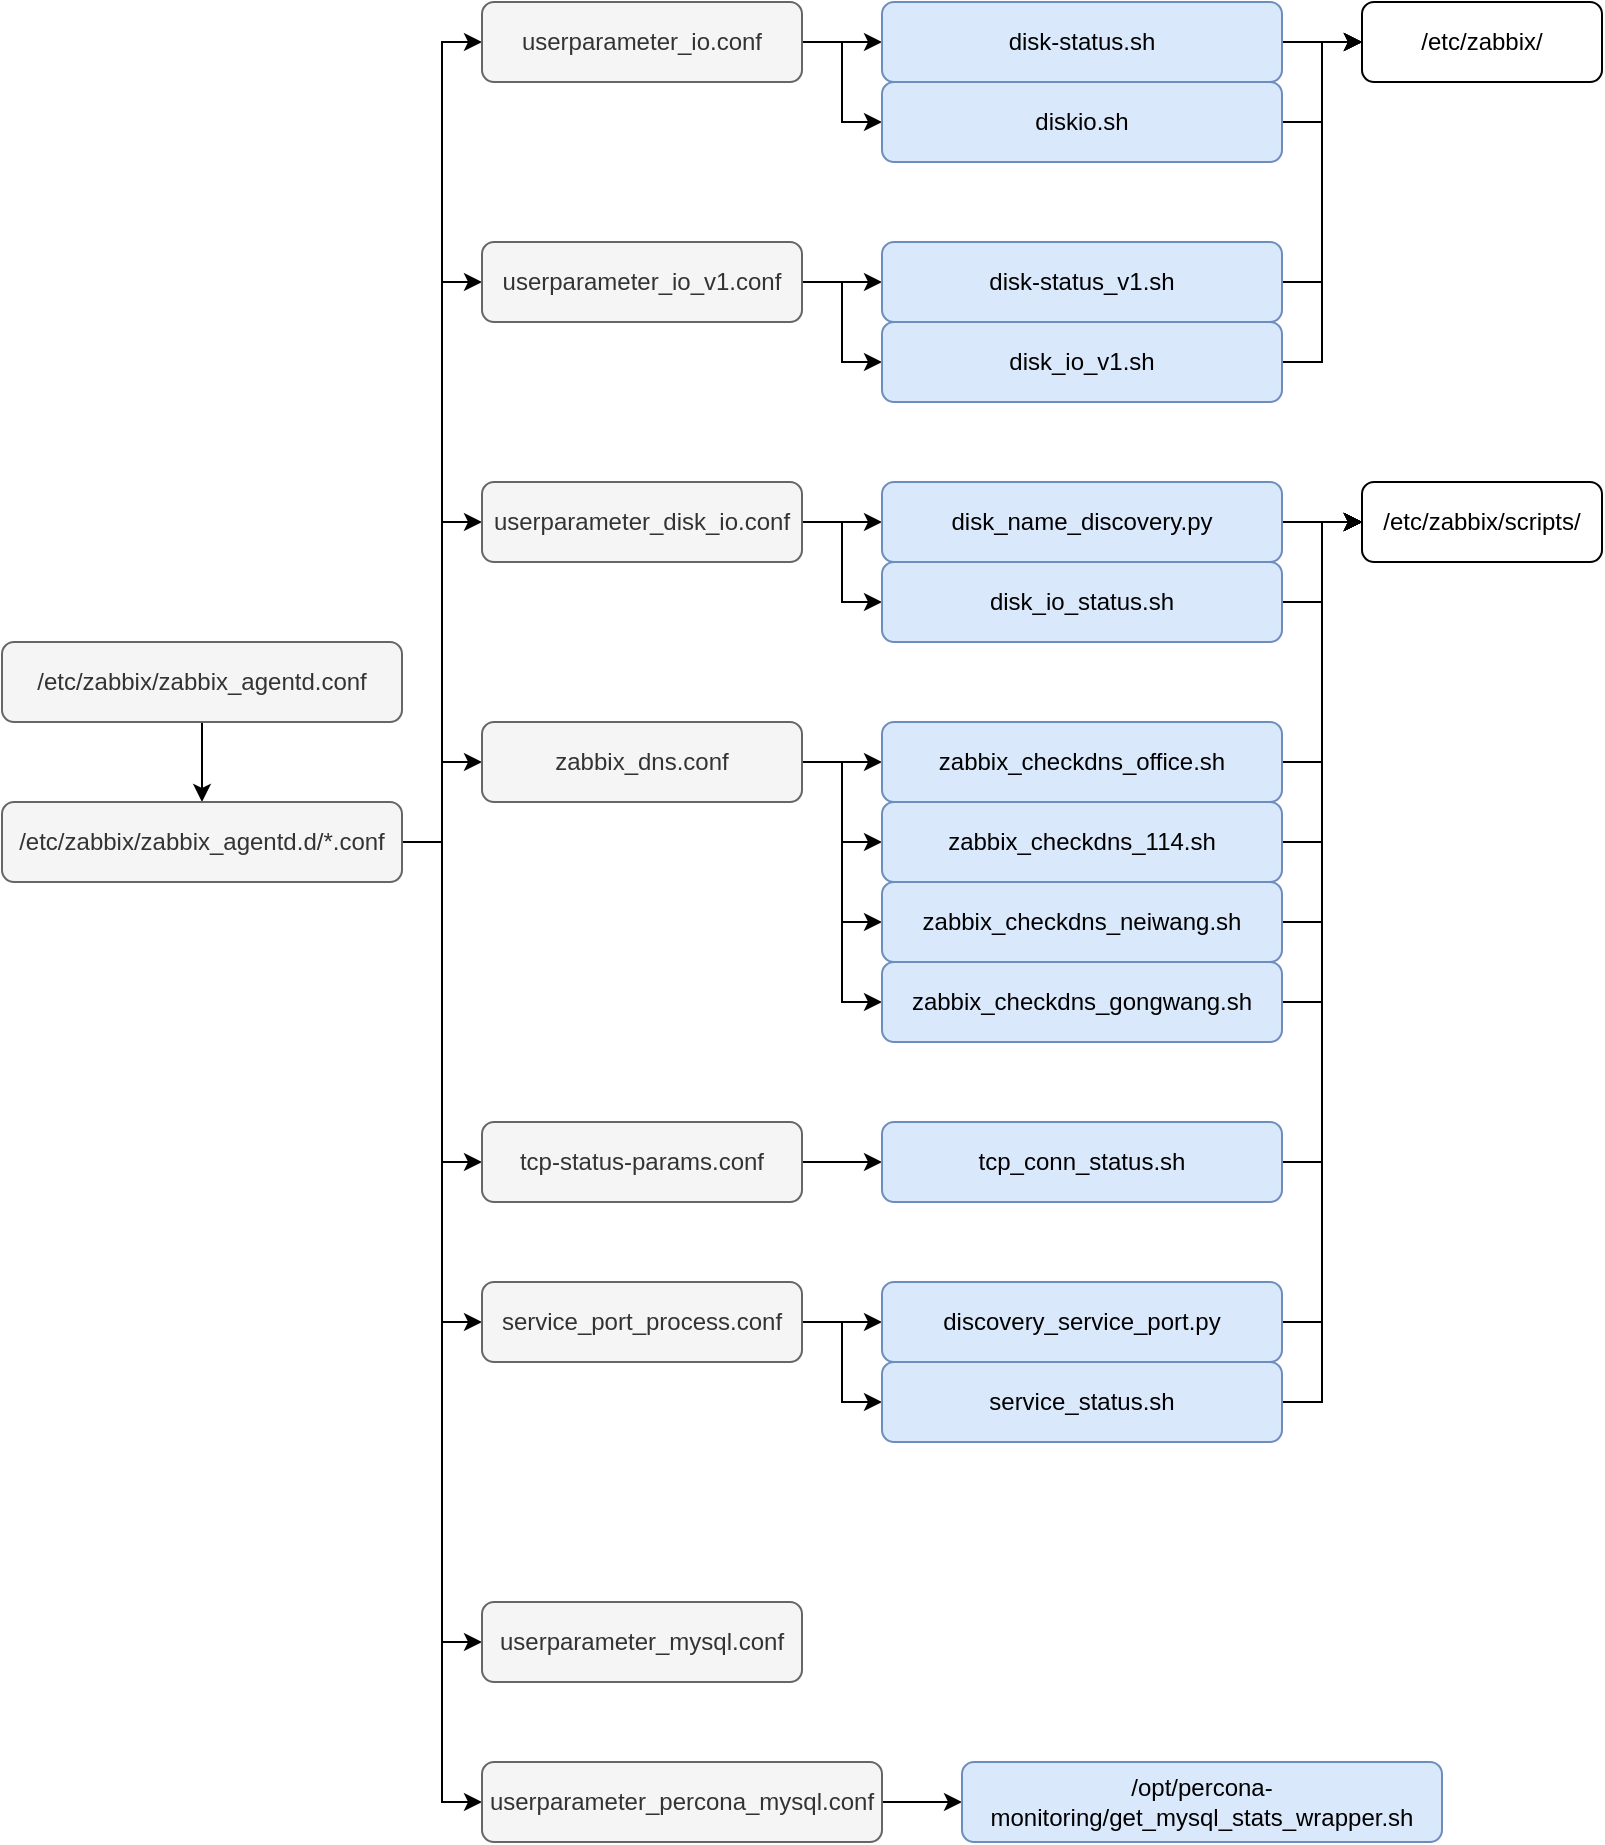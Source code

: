 <mxfile version="10.5.3" type="github"><diagram id="YcvF90TACFpCURTKJDwp" name="Page-1"><mxGraphModel dx="2034" dy="1124" grid="1" gridSize="10" guides="1" tooltips="1" connect="1" arrows="1" fold="1" page="1" pageScale="1" pageWidth="827" pageHeight="1169" math="0" shadow="0"><root><mxCell id="0"/><mxCell id="1" parent="0"/><mxCell id="WXE_iapMg0Y8V585iNJN-3" style="edgeStyle=orthogonalEdgeStyle;rounded=0;orthogonalLoop=1;jettySize=auto;html=1;entryX=0.5;entryY=0;entryDx=0;entryDy=0;" parent="1" source="WXE_iapMg0Y8V585iNJN-1" target="WXE_iapMg0Y8V585iNJN-2" edge="1"><mxGeometry relative="1" as="geometry"/></mxCell><mxCell id="WXE_iapMg0Y8V585iNJN-1" value="/etc/zabbix/zabbix_agentd.conf" style="rounded=1;whiteSpace=wrap;html=1;fillColor=#f5f5f5;strokeColor=#666666;fontColor=#333333;" parent="1" vertex="1"><mxGeometry y="360" width="200" height="40" as="geometry"/></mxCell><mxCell id="hj1YLD_7xn5gk5VAPNd9-12" style="edgeStyle=orthogonalEdgeStyle;rounded=0;orthogonalLoop=1;jettySize=auto;html=1;entryX=0;entryY=0.5;entryDx=0;entryDy=0;" parent="1" source="WXE_iapMg0Y8V585iNJN-2" target="hj1YLD_7xn5gk5VAPNd9-5" edge="1"><mxGeometry relative="1" as="geometry"/></mxCell><mxCell id="hj1YLD_7xn5gk5VAPNd9-13" style="edgeStyle=orthogonalEdgeStyle;rounded=0;orthogonalLoop=1;jettySize=auto;html=1;entryX=0;entryY=0.5;entryDx=0;entryDy=0;" parent="1" source="WXE_iapMg0Y8V585iNJN-2" target="hj1YLD_7xn5gk5VAPNd9-6" edge="1"><mxGeometry relative="1" as="geometry"/></mxCell><mxCell id="hj1YLD_7xn5gk5VAPNd9-14" style="edgeStyle=orthogonalEdgeStyle;rounded=0;orthogonalLoop=1;jettySize=auto;html=1;entryX=0;entryY=0.5;entryDx=0;entryDy=0;" parent="1" source="WXE_iapMg0Y8V585iNJN-2" target="hj1YLD_7xn5gk5VAPNd9-7" edge="1"><mxGeometry relative="1" as="geometry"/></mxCell><mxCell id="hj1YLD_7xn5gk5VAPNd9-15" style="edgeStyle=orthogonalEdgeStyle;rounded=0;orthogonalLoop=1;jettySize=auto;html=1;entryX=0;entryY=0.5;entryDx=0;entryDy=0;" parent="1" source="WXE_iapMg0Y8V585iNJN-2" target="hj1YLD_7xn5gk5VAPNd9-8" edge="1"><mxGeometry relative="1" as="geometry"/></mxCell><mxCell id="hj1YLD_7xn5gk5VAPNd9-16" style="edgeStyle=orthogonalEdgeStyle;rounded=0;orthogonalLoop=1;jettySize=auto;html=1;entryX=0;entryY=0.5;entryDx=0;entryDy=0;" parent="1" source="WXE_iapMg0Y8V585iNJN-2" target="hj1YLD_7xn5gk5VAPNd9-9" edge="1"><mxGeometry relative="1" as="geometry"/></mxCell><mxCell id="hj1YLD_7xn5gk5VAPNd9-17" style="edgeStyle=orthogonalEdgeStyle;rounded=0;orthogonalLoop=1;jettySize=auto;html=1;entryX=0;entryY=0.5;entryDx=0;entryDy=0;" parent="1" source="WXE_iapMg0Y8V585iNJN-2" target="hj1YLD_7xn5gk5VAPNd9-10" edge="1"><mxGeometry relative="1" as="geometry"/></mxCell><mxCell id="hj1YLD_7xn5gk5VAPNd9-18" style="edgeStyle=orthogonalEdgeStyle;rounded=0;orthogonalLoop=1;jettySize=auto;html=1;entryX=0;entryY=0.5;entryDx=0;entryDy=0;" parent="1" source="WXE_iapMg0Y8V585iNJN-2" target="hj1YLD_7xn5gk5VAPNd9-11" edge="1"><mxGeometry relative="1" as="geometry"/></mxCell><mxCell id="hGDZb_EGBQMXc3OkxyEn-4" style="edgeStyle=orthogonalEdgeStyle;rounded=0;orthogonalLoop=1;jettySize=auto;html=1;entryX=0;entryY=0.5;entryDx=0;entryDy=0;" edge="1" parent="1" source="WXE_iapMg0Y8V585iNJN-2" target="hGDZb_EGBQMXc3OkxyEn-3"><mxGeometry relative="1" as="geometry"/></mxCell><mxCell id="WXE_iapMg0Y8V585iNJN-2" value="/etc/zabbix/zabbix_agentd.d/*.conf" style="rounded=1;whiteSpace=wrap;html=1;fillColor=#f5f5f5;strokeColor=#666666;fontColor=#333333;" parent="1" vertex="1"><mxGeometry y="440" width="200" height="40" as="geometry"/></mxCell><mxCell id="hj1YLD_7xn5gk5VAPNd9-20" style="edgeStyle=orthogonalEdgeStyle;rounded=0;orthogonalLoop=1;jettySize=auto;html=1;entryX=0;entryY=0.5;entryDx=0;entryDy=0;" parent="1" source="hj1YLD_7xn5gk5VAPNd9-5" target="hj1YLD_7xn5gk5VAPNd9-19" edge="1"><mxGeometry relative="1" as="geometry"/></mxCell><mxCell id="hj1YLD_7xn5gk5VAPNd9-5" value="tcp-status-params.conf" style="rounded=1;whiteSpace=wrap;html=1;fillColor=#f5f5f5;strokeColor=#666666;fontColor=#333333;" parent="1" vertex="1"><mxGeometry x="240" y="600" width="160" height="40" as="geometry"/></mxCell><mxCell id="hj1YLD_7xn5gk5VAPNd9-23" style="edgeStyle=orthogonalEdgeStyle;rounded=0;orthogonalLoop=1;jettySize=auto;html=1;entryX=0;entryY=0.5;entryDx=0;entryDy=0;" parent="1" source="hj1YLD_7xn5gk5VAPNd9-6" target="hj1YLD_7xn5gk5VAPNd9-21" edge="1"><mxGeometry relative="1" as="geometry"/></mxCell><mxCell id="hj1YLD_7xn5gk5VAPNd9-24" style="edgeStyle=orthogonalEdgeStyle;rounded=0;orthogonalLoop=1;jettySize=auto;html=1;entryX=0;entryY=0.5;entryDx=0;entryDy=0;" parent="1" source="hj1YLD_7xn5gk5VAPNd9-6" target="hj1YLD_7xn5gk5VAPNd9-22" edge="1"><mxGeometry relative="1" as="geometry"/></mxCell><mxCell id="hj1YLD_7xn5gk5VAPNd9-6" value="userparameter_disk_io.conf" style="rounded=1;whiteSpace=wrap;html=1;fillColor=#f5f5f5;strokeColor=#666666;fontColor=#333333;" parent="1" vertex="1"><mxGeometry x="240" y="280" width="160" height="40" as="geometry"/></mxCell><mxCell id="hj1YLD_7xn5gk5VAPNd9-26" style="edgeStyle=orthogonalEdgeStyle;rounded=0;orthogonalLoop=1;jettySize=auto;html=1;entryX=0;entryY=0.5;entryDx=0;entryDy=0;" parent="1" source="hj1YLD_7xn5gk5VAPNd9-7" target="hj1YLD_7xn5gk5VAPNd9-25" edge="1"><mxGeometry relative="1" as="geometry"/></mxCell><mxCell id="hj1YLD_7xn5gk5VAPNd9-28" style="edgeStyle=orthogonalEdgeStyle;rounded=0;orthogonalLoop=1;jettySize=auto;html=1;entryX=0;entryY=0.5;entryDx=0;entryDy=0;" parent="1" source="hj1YLD_7xn5gk5VAPNd9-7" target="hj1YLD_7xn5gk5VAPNd9-27" edge="1"><mxGeometry relative="1" as="geometry"/></mxCell><mxCell id="hj1YLD_7xn5gk5VAPNd9-7" value="userparameter_io.conf" style="rounded=1;whiteSpace=wrap;html=1;fillColor=#f5f5f5;strokeColor=#666666;fontColor=#333333;" parent="1" vertex="1"><mxGeometry x="240" y="40" width="160" height="40" as="geometry"/></mxCell><mxCell id="hj1YLD_7xn5gk5VAPNd9-30" style="edgeStyle=orthogonalEdgeStyle;rounded=0;orthogonalLoop=1;jettySize=auto;html=1;" parent="1" source="hj1YLD_7xn5gk5VAPNd9-8" target="hj1YLD_7xn5gk5VAPNd9-29" edge="1"><mxGeometry relative="1" as="geometry"/></mxCell><mxCell id="hj1YLD_7xn5gk5VAPNd9-32" style="edgeStyle=orthogonalEdgeStyle;rounded=0;orthogonalLoop=1;jettySize=auto;html=1;entryX=0;entryY=0.5;entryDx=0;entryDy=0;" parent="1" source="hj1YLD_7xn5gk5VAPNd9-8" target="hj1YLD_7xn5gk5VAPNd9-31" edge="1"><mxGeometry relative="1" as="geometry"/></mxCell><mxCell id="hj1YLD_7xn5gk5VAPNd9-8" value="userparameter_io_v1.conf" style="rounded=1;whiteSpace=wrap;html=1;fillColor=#f5f5f5;strokeColor=#666666;fontColor=#333333;" parent="1" vertex="1"><mxGeometry x="240" y="160" width="160" height="40" as="geometry"/></mxCell><mxCell id="hj1YLD_7xn5gk5VAPNd9-9" value="userparameter_mysql.conf" style="rounded=1;whiteSpace=wrap;html=1;fillColor=#f5f5f5;strokeColor=#666666;fontColor=#333333;" parent="1" vertex="1"><mxGeometry x="240" y="840" width="160" height="40" as="geometry"/></mxCell><mxCell id="hj1YLD_7xn5gk5VAPNd9-35" style="edgeStyle=orthogonalEdgeStyle;rounded=0;orthogonalLoop=1;jettySize=auto;html=1;entryX=0;entryY=0.5;entryDx=0;entryDy=0;" parent="1" source="hj1YLD_7xn5gk5VAPNd9-10" target="hj1YLD_7xn5gk5VAPNd9-34" edge="1"><mxGeometry relative="1" as="geometry"/></mxCell><mxCell id="hj1YLD_7xn5gk5VAPNd9-10" value="userparameter_percona_mysql.conf" style="rounded=1;whiteSpace=wrap;html=1;fillColor=#f5f5f5;strokeColor=#666666;fontColor=#333333;" parent="1" vertex="1"><mxGeometry x="240" y="920" width="200" height="40" as="geometry"/></mxCell><mxCell id="hj1YLD_7xn5gk5VAPNd9-40" style="edgeStyle=orthogonalEdgeStyle;rounded=0;orthogonalLoop=1;jettySize=auto;html=1;entryX=0;entryY=0.5;entryDx=0;entryDy=0;" parent="1" source="hj1YLD_7xn5gk5VAPNd9-11" target="hj1YLD_7xn5gk5VAPNd9-36" edge="1"><mxGeometry relative="1" as="geometry"/></mxCell><mxCell id="hj1YLD_7xn5gk5VAPNd9-41" style="edgeStyle=orthogonalEdgeStyle;rounded=0;orthogonalLoop=1;jettySize=auto;html=1;entryX=0;entryY=0.5;entryDx=0;entryDy=0;" parent="1" source="hj1YLD_7xn5gk5VAPNd9-11" target="hj1YLD_7xn5gk5VAPNd9-37" edge="1"><mxGeometry relative="1" as="geometry"/></mxCell><mxCell id="hj1YLD_7xn5gk5VAPNd9-42" style="edgeStyle=orthogonalEdgeStyle;rounded=0;orthogonalLoop=1;jettySize=auto;html=1;entryX=0;entryY=0.5;entryDx=0;entryDy=0;" parent="1" source="hj1YLD_7xn5gk5VAPNd9-11" target="hj1YLD_7xn5gk5VAPNd9-38" edge="1"><mxGeometry relative="1" as="geometry"/></mxCell><mxCell id="hj1YLD_7xn5gk5VAPNd9-43" style="edgeStyle=orthogonalEdgeStyle;rounded=0;orthogonalLoop=1;jettySize=auto;html=1;entryX=0;entryY=0.5;entryDx=0;entryDy=0;" parent="1" source="hj1YLD_7xn5gk5VAPNd9-11" target="hj1YLD_7xn5gk5VAPNd9-39" edge="1"><mxGeometry relative="1" as="geometry"/></mxCell><mxCell id="hj1YLD_7xn5gk5VAPNd9-11" value="zabbix_dns.conf" style="rounded=1;whiteSpace=wrap;html=1;fillColor=#f5f5f5;strokeColor=#666666;fontColor=#333333;" parent="1" vertex="1"><mxGeometry x="240" y="400" width="160" height="40" as="geometry"/></mxCell><mxCell id="hj1YLD_7xn5gk5VAPNd9-73" style="edgeStyle=orthogonalEdgeStyle;rounded=0;orthogonalLoop=1;jettySize=auto;html=1;entryX=0;entryY=0.5;entryDx=0;entryDy=0;exitX=1;exitY=0.5;exitDx=0;exitDy=0;" parent="1" source="hj1YLD_7xn5gk5VAPNd9-19" edge="1" target="hj1YLD_7xn5gk5VAPNd9-45"><mxGeometry relative="1" as="geometry"><mxPoint x="680" y="380" as="targetPoint"/><Array as="points"><mxPoint x="660" y="620"/><mxPoint x="660" y="300"/></Array></mxGeometry></mxCell><mxCell id="hj1YLD_7xn5gk5VAPNd9-19" value="&lt;span&gt;tcp_conn_status.sh&lt;/span&gt;" style="rounded=1;whiteSpace=wrap;html=1;fillColor=#dae8fc;strokeColor=#6c8ebf;" parent="1" vertex="1"><mxGeometry x="440" y="600" width="200" height="40" as="geometry"/></mxCell><mxCell id="hj1YLD_7xn5gk5VAPNd9-67" style="edgeStyle=orthogonalEdgeStyle;rounded=0;orthogonalLoop=1;jettySize=auto;html=1;entryX=0;entryY=0.5;entryDx=0;entryDy=0;" parent="1" source="hj1YLD_7xn5gk5VAPNd9-21" target="hj1YLD_7xn5gk5VAPNd9-45" edge="1"><mxGeometry relative="1" as="geometry"/></mxCell><mxCell id="hj1YLD_7xn5gk5VAPNd9-21" value="&lt;div&gt;disk_name_discovery.py&lt;/div&gt;" style="rounded=1;whiteSpace=wrap;html=1;fillColor=#dae8fc;strokeColor=#6c8ebf;" parent="1" vertex="1"><mxGeometry x="440" y="280" width="200" height="40" as="geometry"/></mxCell><mxCell id="hj1YLD_7xn5gk5VAPNd9-68" style="edgeStyle=orthogonalEdgeStyle;rounded=0;orthogonalLoop=1;jettySize=auto;html=1;entryX=0;entryY=0.5;entryDx=0;entryDy=0;exitX=1;exitY=0.5;exitDx=0;exitDy=0;" parent="1" source="hj1YLD_7xn5gk5VAPNd9-22" edge="1" target="hj1YLD_7xn5gk5VAPNd9-45"><mxGeometry relative="1" as="geometry"><mxPoint x="680" y="380" as="targetPoint"/><Array as="points"><mxPoint x="660" y="340"/><mxPoint x="660" y="300"/></Array></mxGeometry></mxCell><mxCell id="hj1YLD_7xn5gk5VAPNd9-22" value="&lt;div&gt;disk_io_status.sh&lt;/div&gt;" style="rounded=1;whiteSpace=wrap;html=1;fillColor=#dae8fc;strokeColor=#6c8ebf;" parent="1" vertex="1"><mxGeometry x="440" y="320" width="200" height="40" as="geometry"/></mxCell><mxCell id="hj1YLD_7xn5gk5VAPNd9-62" style="edgeStyle=orthogonalEdgeStyle;rounded=0;orthogonalLoop=1;jettySize=auto;html=1;" parent="1" source="hj1YLD_7xn5gk5VAPNd9-25" target="hj1YLD_7xn5gk5VAPNd9-44" edge="1"><mxGeometry relative="1" as="geometry"/></mxCell><mxCell id="hj1YLD_7xn5gk5VAPNd9-25" value="&lt;div&gt;disk-status.sh&lt;/div&gt;" style="rounded=1;whiteSpace=wrap;html=1;fillColor=#dae8fc;strokeColor=#6c8ebf;" parent="1" vertex="1"><mxGeometry x="440" y="40" width="200" height="40" as="geometry"/></mxCell><mxCell id="hj1YLD_7xn5gk5VAPNd9-63" style="edgeStyle=orthogonalEdgeStyle;rounded=0;orthogonalLoop=1;jettySize=auto;html=1;entryX=0;entryY=0.5;entryDx=0;entryDy=0;" parent="1" source="hj1YLD_7xn5gk5VAPNd9-27" target="hj1YLD_7xn5gk5VAPNd9-44" edge="1"><mxGeometry relative="1" as="geometry"/></mxCell><mxCell id="hj1YLD_7xn5gk5VAPNd9-27" value="&lt;div&gt;diskio.sh&lt;/div&gt;" style="rounded=1;whiteSpace=wrap;html=1;fillColor=#dae8fc;strokeColor=#6c8ebf;" parent="1" vertex="1"><mxGeometry x="440" y="80" width="200" height="40" as="geometry"/></mxCell><mxCell id="hj1YLD_7xn5gk5VAPNd9-64" style="edgeStyle=orthogonalEdgeStyle;rounded=0;orthogonalLoop=1;jettySize=auto;html=1;entryX=0;entryY=0.5;entryDx=0;entryDy=0;" parent="1" source="hj1YLD_7xn5gk5VAPNd9-29" target="hj1YLD_7xn5gk5VAPNd9-44" edge="1"><mxGeometry relative="1" as="geometry"/></mxCell><mxCell id="hj1YLD_7xn5gk5VAPNd9-29" value="&lt;div&gt;disk-status_v1.sh&lt;/div&gt;" style="rounded=1;whiteSpace=wrap;html=1;fillColor=#dae8fc;strokeColor=#6c8ebf;" parent="1" vertex="1"><mxGeometry x="440" y="160" width="200" height="40" as="geometry"/></mxCell><mxCell id="hj1YLD_7xn5gk5VAPNd9-65" style="edgeStyle=orthogonalEdgeStyle;rounded=0;orthogonalLoop=1;jettySize=auto;html=1;entryX=0;entryY=0.5;entryDx=0;entryDy=0;" parent="1" source="hj1YLD_7xn5gk5VAPNd9-31" target="hj1YLD_7xn5gk5VAPNd9-44" edge="1"><mxGeometry relative="1" as="geometry"/></mxCell><mxCell id="hj1YLD_7xn5gk5VAPNd9-31" value="&lt;div&gt;disk_io_v1.sh&lt;/div&gt;" style="rounded=1;whiteSpace=wrap;html=1;fillColor=#dae8fc;strokeColor=#6c8ebf;" parent="1" vertex="1"><mxGeometry x="440" y="200" width="200" height="40" as="geometry"/></mxCell><mxCell id="hj1YLD_7xn5gk5VAPNd9-34" value="&lt;div&gt;/opt/percona-monitoring/get_mysql_stats_wrapper.sh&lt;/div&gt;" style="rounded=1;whiteSpace=wrap;html=1;fillColor=#dae8fc;strokeColor=#6c8ebf;" parent="1" vertex="1"><mxGeometry x="480" y="920" width="240" height="40" as="geometry"/></mxCell><mxCell id="hj1YLD_7xn5gk5VAPNd9-69" style="edgeStyle=orthogonalEdgeStyle;rounded=0;orthogonalLoop=1;jettySize=auto;html=1;entryX=0;entryY=0.5;entryDx=0;entryDy=0;exitX=1;exitY=0.5;exitDx=0;exitDy=0;" parent="1" source="hj1YLD_7xn5gk5VAPNd9-36" target="hj1YLD_7xn5gk5VAPNd9-45" edge="1"><mxGeometry relative="1" as="geometry"><Array as="points"><mxPoint x="660" y="420"/><mxPoint x="660" y="300"/></Array></mxGeometry></mxCell><mxCell id="hj1YLD_7xn5gk5VAPNd9-36" value="&lt;div&gt;zabbix_checkdns_office.sh&lt;/div&gt;" style="rounded=1;whiteSpace=wrap;html=1;fillColor=#dae8fc;strokeColor=#6c8ebf;" parent="1" vertex="1"><mxGeometry x="440" y="400" width="200" height="40" as="geometry"/></mxCell><mxCell id="hj1YLD_7xn5gk5VAPNd9-70" style="edgeStyle=orthogonalEdgeStyle;rounded=0;orthogonalLoop=1;jettySize=auto;html=1;entryX=0;entryY=0.5;entryDx=0;entryDy=0;exitX=1;exitY=0.5;exitDx=0;exitDy=0;" parent="1" source="hj1YLD_7xn5gk5VAPNd9-37" target="hj1YLD_7xn5gk5VAPNd9-45" edge="1"><mxGeometry relative="1" as="geometry"><Array as="points"><mxPoint x="660" y="460"/><mxPoint x="660" y="300"/></Array></mxGeometry></mxCell><mxCell id="hj1YLD_7xn5gk5VAPNd9-37" value="&lt;div&gt;zabbix_checkdns_114.sh&lt;/div&gt;" style="rounded=1;whiteSpace=wrap;html=1;fillColor=#dae8fc;strokeColor=#6c8ebf;" parent="1" vertex="1"><mxGeometry x="440" y="440" width="200" height="40" as="geometry"/></mxCell><mxCell id="hj1YLD_7xn5gk5VAPNd9-71" style="edgeStyle=orthogonalEdgeStyle;rounded=0;orthogonalLoop=1;jettySize=auto;html=1;entryX=0;entryY=0.5;entryDx=0;entryDy=0;exitX=1;exitY=0.5;exitDx=0;exitDy=0;" parent="1" source="hj1YLD_7xn5gk5VAPNd9-38" edge="1" target="hj1YLD_7xn5gk5VAPNd9-45"><mxGeometry relative="1" as="geometry"><mxPoint x="680" y="380" as="targetPoint"/><Array as="points"><mxPoint x="660" y="500"/><mxPoint x="660" y="300"/></Array></mxGeometry></mxCell><mxCell id="hj1YLD_7xn5gk5VAPNd9-38" value="&lt;div&gt;zabbix_checkdns_neiwang.sh&lt;/div&gt;" style="rounded=1;whiteSpace=wrap;html=1;fillColor=#dae8fc;strokeColor=#6c8ebf;" parent="1" vertex="1"><mxGeometry x="440" y="480" width="200" height="40" as="geometry"/></mxCell><mxCell id="hj1YLD_7xn5gk5VAPNd9-72" style="edgeStyle=orthogonalEdgeStyle;rounded=0;orthogonalLoop=1;jettySize=auto;html=1;entryX=0;entryY=0.5;entryDx=0;entryDy=0;" parent="1" source="hj1YLD_7xn5gk5VAPNd9-39" target="hj1YLD_7xn5gk5VAPNd9-45" edge="1"><mxGeometry relative="1" as="geometry"><Array as="points"><mxPoint x="660" y="540"/><mxPoint x="660" y="300"/></Array></mxGeometry></mxCell><mxCell id="hj1YLD_7xn5gk5VAPNd9-39" value="&lt;div&gt;zabbix_checkdns_gongwang.sh&lt;/div&gt;" style="rounded=1;whiteSpace=wrap;html=1;fillColor=#dae8fc;strokeColor=#6c8ebf;" parent="1" vertex="1"><mxGeometry x="440" y="520" width="200" height="40" as="geometry"/></mxCell><mxCell id="hj1YLD_7xn5gk5VAPNd9-44" value="&lt;div&gt;/etc/zabbix/&lt;/div&gt;" style="rounded=1;whiteSpace=wrap;html=1;" parent="1" vertex="1"><mxGeometry x="680" y="40" width="120" height="40" as="geometry"/></mxCell><mxCell id="hj1YLD_7xn5gk5VAPNd9-45" value="&lt;div&gt;/etc/zabbix/scripts/&lt;/div&gt;" style="rounded=1;whiteSpace=wrap;html=1;" parent="1" vertex="1"><mxGeometry x="680" y="280" width="120" height="40" as="geometry"/></mxCell><mxCell id="hGDZb_EGBQMXc3OkxyEn-7" style="edgeStyle=orthogonalEdgeStyle;rounded=0;orthogonalLoop=1;jettySize=auto;html=1;entryX=0;entryY=0.5;entryDx=0;entryDy=0;" edge="1" parent="1" source="hGDZb_EGBQMXc3OkxyEn-3" target="hGDZb_EGBQMXc3OkxyEn-5"><mxGeometry relative="1" as="geometry"/></mxCell><mxCell id="hGDZb_EGBQMXc3OkxyEn-8" style="edgeStyle=orthogonalEdgeStyle;rounded=0;orthogonalLoop=1;jettySize=auto;html=1;entryX=0;entryY=0.5;entryDx=0;entryDy=0;" edge="1" parent="1" source="hGDZb_EGBQMXc3OkxyEn-3" target="hGDZb_EGBQMXc3OkxyEn-6"><mxGeometry relative="1" as="geometry"/></mxCell><mxCell id="hGDZb_EGBQMXc3OkxyEn-3" value="service_port_process.conf" style="rounded=1;whiteSpace=wrap;html=1;fillColor=#f5f5f5;strokeColor=#666666;fontColor=#333333;" vertex="1" parent="1"><mxGeometry x="240" y="680" width="160" height="40" as="geometry"/></mxCell><mxCell id="hGDZb_EGBQMXc3OkxyEn-9" style="edgeStyle=orthogonalEdgeStyle;rounded=0;orthogonalLoop=1;jettySize=auto;html=1;entryX=0;entryY=0.5;entryDx=0;entryDy=0;" edge="1" parent="1" source="hGDZb_EGBQMXc3OkxyEn-5" target="hj1YLD_7xn5gk5VAPNd9-45"><mxGeometry relative="1" as="geometry"><Array as="points"><mxPoint x="660" y="700"/><mxPoint x="660" y="300"/></Array></mxGeometry></mxCell><mxCell id="hGDZb_EGBQMXc3OkxyEn-5" value="&lt;span&gt;discovery_service_port&lt;/span&gt;&lt;span&gt;.py&lt;/span&gt;" style="rounded=1;whiteSpace=wrap;html=1;fillColor=#dae8fc;strokeColor=#6c8ebf;" vertex="1" parent="1"><mxGeometry x="440" y="680" width="200" height="40" as="geometry"/></mxCell><mxCell id="hGDZb_EGBQMXc3OkxyEn-10" style="edgeStyle=orthogonalEdgeStyle;rounded=0;orthogonalLoop=1;jettySize=auto;html=1;entryX=0;entryY=0.5;entryDx=0;entryDy=0;" edge="1" parent="1" source="hGDZb_EGBQMXc3OkxyEn-6" target="hj1YLD_7xn5gk5VAPNd9-45"><mxGeometry relative="1" as="geometry"><Array as="points"><mxPoint x="660" y="740"/><mxPoint x="660" y="300"/></Array></mxGeometry></mxCell><mxCell id="hGDZb_EGBQMXc3OkxyEn-6" value="&lt;span&gt;service_status&lt;/span&gt;&lt;span&gt;.sh&lt;/span&gt;" style="rounded=1;whiteSpace=wrap;html=1;fillColor=#dae8fc;strokeColor=#6c8ebf;" vertex="1" parent="1"><mxGeometry x="440" y="720" width="200" height="40" as="geometry"/></mxCell></root></mxGraphModel></diagram></mxfile>